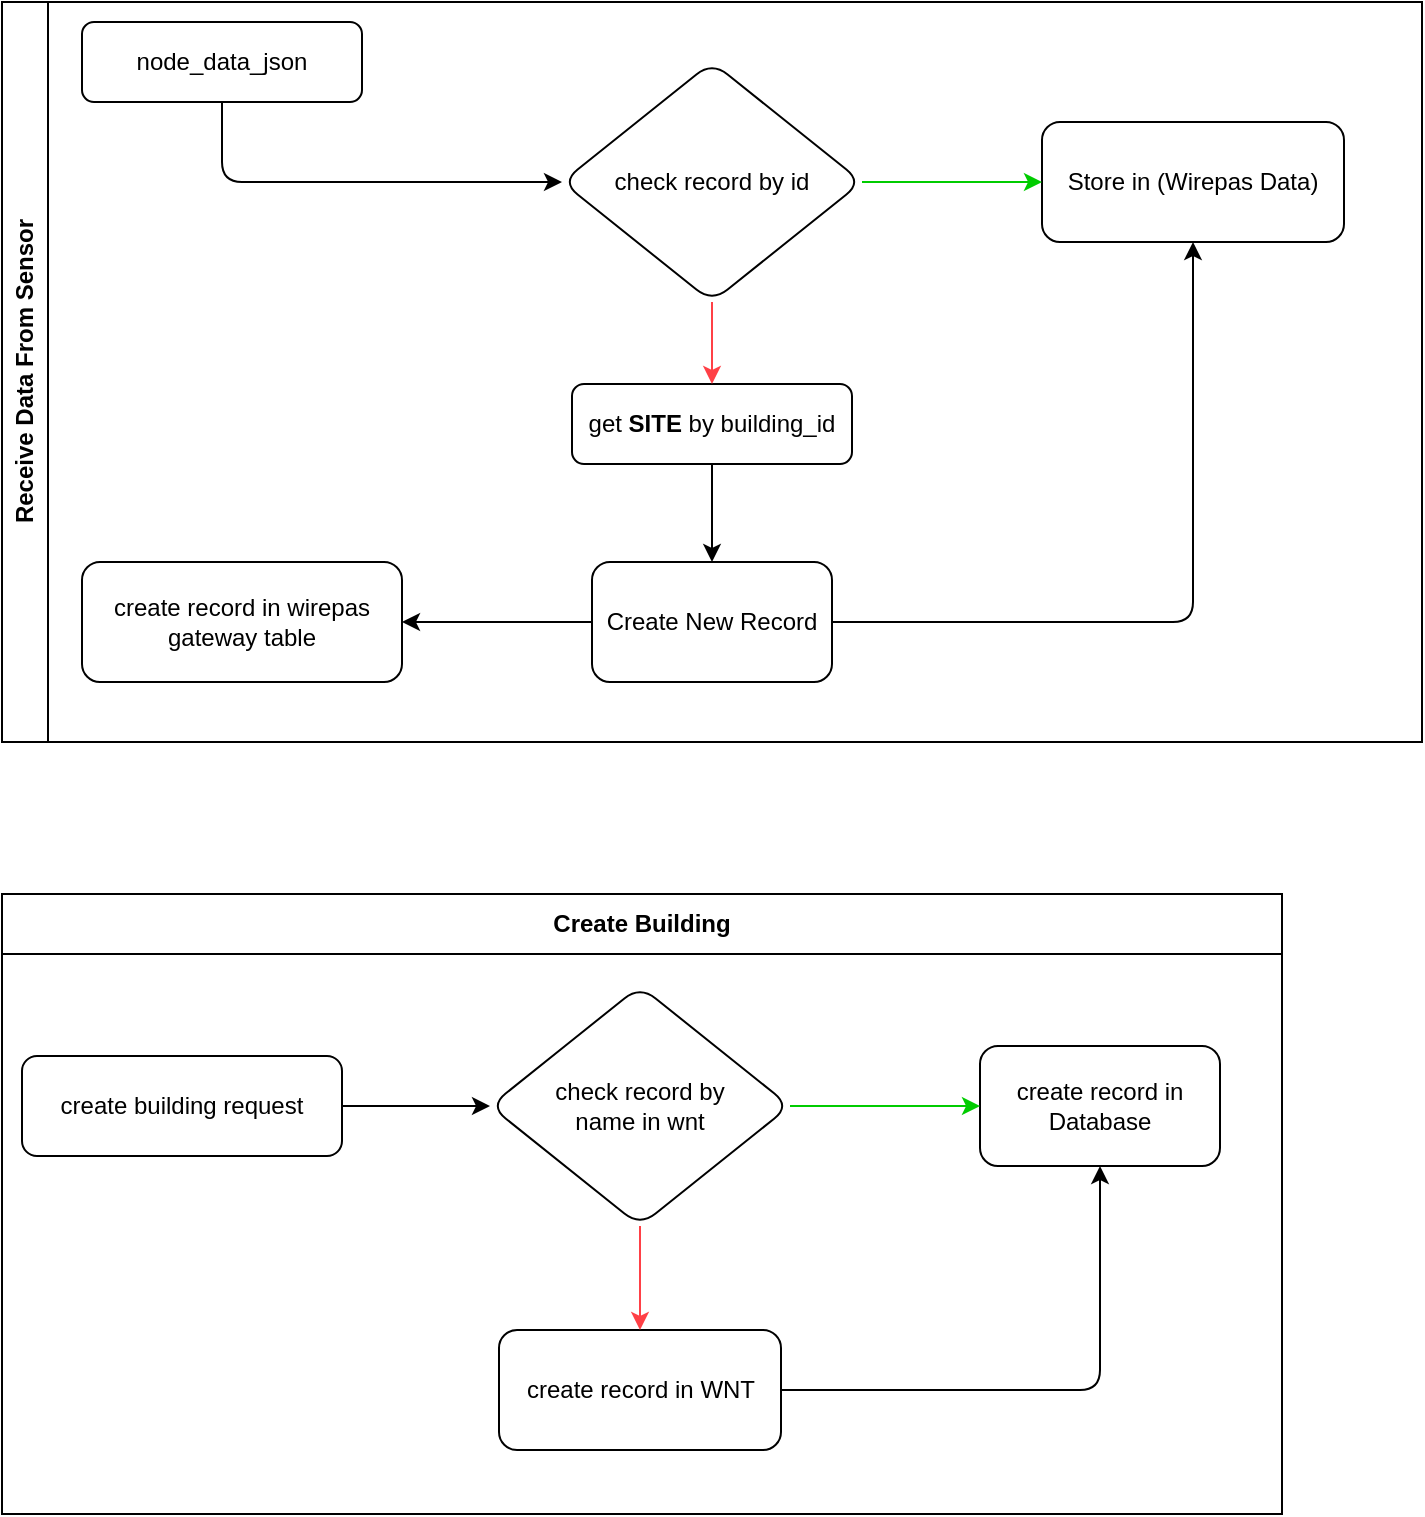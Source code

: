 <mxfile version="21.7.1" type="github">
  <diagram id="C5RBs43oDa-KdzZeNtuy" name="Page-1">
    <mxGraphModel dx="1466" dy="939" grid="1" gridSize="10" guides="1" tooltips="1" connect="1" arrows="1" fold="1" page="1" pageScale="1" pageWidth="827" pageHeight="1169" math="0" shadow="0">
      <root>
        <mxCell id="WIyWlLk6GJQsqaUBKTNV-0" />
        <mxCell id="WIyWlLk6GJQsqaUBKTNV-1" parent="WIyWlLk6GJQsqaUBKTNV-0" />
        <mxCell id="5psWpfcNrxwhDoLEpRGU-133" value="Create Building" style="swimlane;whiteSpace=wrap;html=1;startSize=30;" vertex="1" parent="WIyWlLk6GJQsqaUBKTNV-1">
          <mxGeometry y="446" width="640" height="310" as="geometry" />
        </mxCell>
        <mxCell id="5psWpfcNrxwhDoLEpRGU-121" value="check record by &lt;br&gt;name&amp;nbsp;in wnt" style="rhombus;whiteSpace=wrap;html=1;rounded=1;" vertex="1" parent="5psWpfcNrxwhDoLEpRGU-133">
          <mxGeometry x="244" y="46" width="150" height="120" as="geometry" />
        </mxCell>
        <mxCell id="5psWpfcNrxwhDoLEpRGU-118" value="create building request" style="rounded=1;whiteSpace=wrap;html=1;" vertex="1" parent="5psWpfcNrxwhDoLEpRGU-133">
          <mxGeometry x="10" y="81" width="160" height="50" as="geometry" />
        </mxCell>
        <mxCell id="5psWpfcNrxwhDoLEpRGU-117" style="edgeStyle=orthogonalEdgeStyle;rounded=0;orthogonalLoop=1;jettySize=auto;html=1;entryX=0;entryY=0.5;entryDx=0;entryDy=0;" edge="1" parent="5psWpfcNrxwhDoLEpRGU-133" source="5psWpfcNrxwhDoLEpRGU-118" target="5psWpfcNrxwhDoLEpRGU-121">
          <mxGeometry relative="1" as="geometry" />
        </mxCell>
        <mxCell id="5psWpfcNrxwhDoLEpRGU-122" value="create record in Database" style="whiteSpace=wrap;html=1;rounded=1;" vertex="1" parent="5psWpfcNrxwhDoLEpRGU-133">
          <mxGeometry x="489" y="76" width="120" height="60" as="geometry" />
        </mxCell>
        <mxCell id="5psWpfcNrxwhDoLEpRGU-119" value="" style="edgeStyle=orthogonalEdgeStyle;rounded=0;orthogonalLoop=1;jettySize=auto;html=1;strokeColor=#00CC00;" edge="1" parent="5psWpfcNrxwhDoLEpRGU-133" source="5psWpfcNrxwhDoLEpRGU-121" target="5psWpfcNrxwhDoLEpRGU-122">
          <mxGeometry relative="1" as="geometry" />
        </mxCell>
        <mxCell id="5psWpfcNrxwhDoLEpRGU-125" value="create record in WNT" style="whiteSpace=wrap;html=1;rounded=1;" vertex="1" parent="5psWpfcNrxwhDoLEpRGU-133">
          <mxGeometry x="248.5" y="218" width="141" height="60" as="geometry" />
        </mxCell>
        <mxCell id="5psWpfcNrxwhDoLEpRGU-120" value="" style="edgeStyle=orthogonalEdgeStyle;rounded=0;orthogonalLoop=1;jettySize=auto;html=1;strokeColor=#FF4046;" edge="1" parent="5psWpfcNrxwhDoLEpRGU-133" source="5psWpfcNrxwhDoLEpRGU-121" target="5psWpfcNrxwhDoLEpRGU-125">
          <mxGeometry relative="1" as="geometry" />
        </mxCell>
        <mxCell id="5psWpfcNrxwhDoLEpRGU-123" style="edgeStyle=orthogonalEdgeStyle;rounded=1;orthogonalLoop=1;jettySize=auto;html=1;entryX=0.5;entryY=1;entryDx=0;entryDy=0;strokeColor=none;" edge="1" parent="5psWpfcNrxwhDoLEpRGU-133" source="5psWpfcNrxwhDoLEpRGU-125" target="5psWpfcNrxwhDoLEpRGU-122">
          <mxGeometry relative="1" as="geometry" />
        </mxCell>
        <mxCell id="5psWpfcNrxwhDoLEpRGU-124" style="edgeStyle=orthogonalEdgeStyle;rounded=1;orthogonalLoop=1;jettySize=auto;html=1;entryX=0.5;entryY=1;entryDx=0;entryDy=0;" edge="1" parent="5psWpfcNrxwhDoLEpRGU-133" source="5psWpfcNrxwhDoLEpRGU-125" target="5psWpfcNrxwhDoLEpRGU-122">
          <mxGeometry relative="1" as="geometry" />
        </mxCell>
        <mxCell id="5psWpfcNrxwhDoLEpRGU-134" value="Receive Data From Sensor" style="swimlane;horizontal=0;whiteSpace=wrap;html=1;" vertex="1" parent="WIyWlLk6GJQsqaUBKTNV-1">
          <mxGeometry width="710" height="370" as="geometry" />
        </mxCell>
        <mxCell id="5psWpfcNrxwhDoLEpRGU-54" value="node_data_json" style="rounded=1;whiteSpace=wrap;html=1;" vertex="1" parent="5psWpfcNrxwhDoLEpRGU-134">
          <mxGeometry x="40" y="10" width="140" height="40" as="geometry" />
        </mxCell>
        <mxCell id="5psWpfcNrxwhDoLEpRGU-76" value="create record in wirepas gateway table" style="whiteSpace=wrap;html=1;rounded=1;" vertex="1" parent="5psWpfcNrxwhDoLEpRGU-134">
          <mxGeometry x="40" y="280" width="160" height="60" as="geometry" />
        </mxCell>
        <mxCell id="5psWpfcNrxwhDoLEpRGU-57" value="Create New Record" style="whiteSpace=wrap;html=1;rounded=1;" vertex="1" parent="5psWpfcNrxwhDoLEpRGU-134">
          <mxGeometry x="295" y="280" width="120" height="60" as="geometry" />
        </mxCell>
        <mxCell id="5psWpfcNrxwhDoLEpRGU-77" value="" style="edgeStyle=orthogonalEdgeStyle;rounded=0;orthogonalLoop=1;jettySize=auto;html=1;" edge="1" parent="5psWpfcNrxwhDoLEpRGU-134" source="5psWpfcNrxwhDoLEpRGU-57" target="5psWpfcNrxwhDoLEpRGU-76">
          <mxGeometry relative="1" as="geometry" />
        </mxCell>
        <mxCell id="5psWpfcNrxwhDoLEpRGU-130" value="get &lt;b&gt;SITE&lt;/b&gt;&amp;nbsp;by building_id" style="whiteSpace=wrap;html=1;rounded=1;" vertex="1" parent="5psWpfcNrxwhDoLEpRGU-134">
          <mxGeometry x="285" y="191" width="140" height="40" as="geometry" />
        </mxCell>
        <mxCell id="5psWpfcNrxwhDoLEpRGU-132" style="edgeStyle=orthogonalEdgeStyle;rounded=0;orthogonalLoop=1;jettySize=auto;html=1;entryX=0.5;entryY=0;entryDx=0;entryDy=0;" edge="1" parent="5psWpfcNrxwhDoLEpRGU-134" source="5psWpfcNrxwhDoLEpRGU-130" target="5psWpfcNrxwhDoLEpRGU-57">
          <mxGeometry relative="1" as="geometry" />
        </mxCell>
        <mxCell id="5psWpfcNrxwhDoLEpRGU-55" value="check record by id" style="rhombus;whiteSpace=wrap;html=1;rounded=1;" vertex="1" parent="5psWpfcNrxwhDoLEpRGU-134">
          <mxGeometry x="280" y="30" width="150" height="120" as="geometry" />
        </mxCell>
        <mxCell id="5psWpfcNrxwhDoLEpRGU-69" style="edgeStyle=orthogonalEdgeStyle;orthogonalLoop=1;jettySize=auto;html=1;entryX=0;entryY=0.5;entryDx=0;entryDy=0;exitX=0.5;exitY=1;exitDx=0;exitDy=0;rounded=1;" edge="1" parent="5psWpfcNrxwhDoLEpRGU-134" source="5psWpfcNrxwhDoLEpRGU-54" target="5psWpfcNrxwhDoLEpRGU-55">
          <mxGeometry relative="1" as="geometry" />
        </mxCell>
        <mxCell id="5psWpfcNrxwhDoLEpRGU-131" value="" style="edgeStyle=orthogonalEdgeStyle;rounded=0;orthogonalLoop=1;jettySize=auto;html=1;strokeColor=#FF4046;" edge="1" parent="5psWpfcNrxwhDoLEpRGU-134" source="5psWpfcNrxwhDoLEpRGU-55" target="5psWpfcNrxwhDoLEpRGU-130">
          <mxGeometry relative="1" as="geometry" />
        </mxCell>
        <mxCell id="5psWpfcNrxwhDoLEpRGU-61" value="Store in (Wirepas Data)" style="whiteSpace=wrap;html=1;rounded=1;" vertex="1" parent="5psWpfcNrxwhDoLEpRGU-134">
          <mxGeometry x="520" y="60" width="151" height="60" as="geometry" />
        </mxCell>
        <mxCell id="5psWpfcNrxwhDoLEpRGU-65" style="edgeStyle=orthogonalEdgeStyle;rounded=1;orthogonalLoop=1;jettySize=auto;html=1;entryX=0.5;entryY=1;entryDx=0;entryDy=0;targetPerimeterSpacing=6;" edge="1" parent="5psWpfcNrxwhDoLEpRGU-134" source="5psWpfcNrxwhDoLEpRGU-57" target="5psWpfcNrxwhDoLEpRGU-61">
          <mxGeometry relative="1" as="geometry" />
        </mxCell>
        <mxCell id="5psWpfcNrxwhDoLEpRGU-68" style="edgeStyle=orthogonalEdgeStyle;rounded=0;orthogonalLoop=1;jettySize=auto;html=1;entryX=0;entryY=0.5;entryDx=0;entryDy=0;strokeColor=#00CC00;" edge="1" parent="5psWpfcNrxwhDoLEpRGU-134" source="5psWpfcNrxwhDoLEpRGU-55" target="5psWpfcNrxwhDoLEpRGU-61">
          <mxGeometry relative="1" as="geometry" />
        </mxCell>
      </root>
    </mxGraphModel>
  </diagram>
</mxfile>
